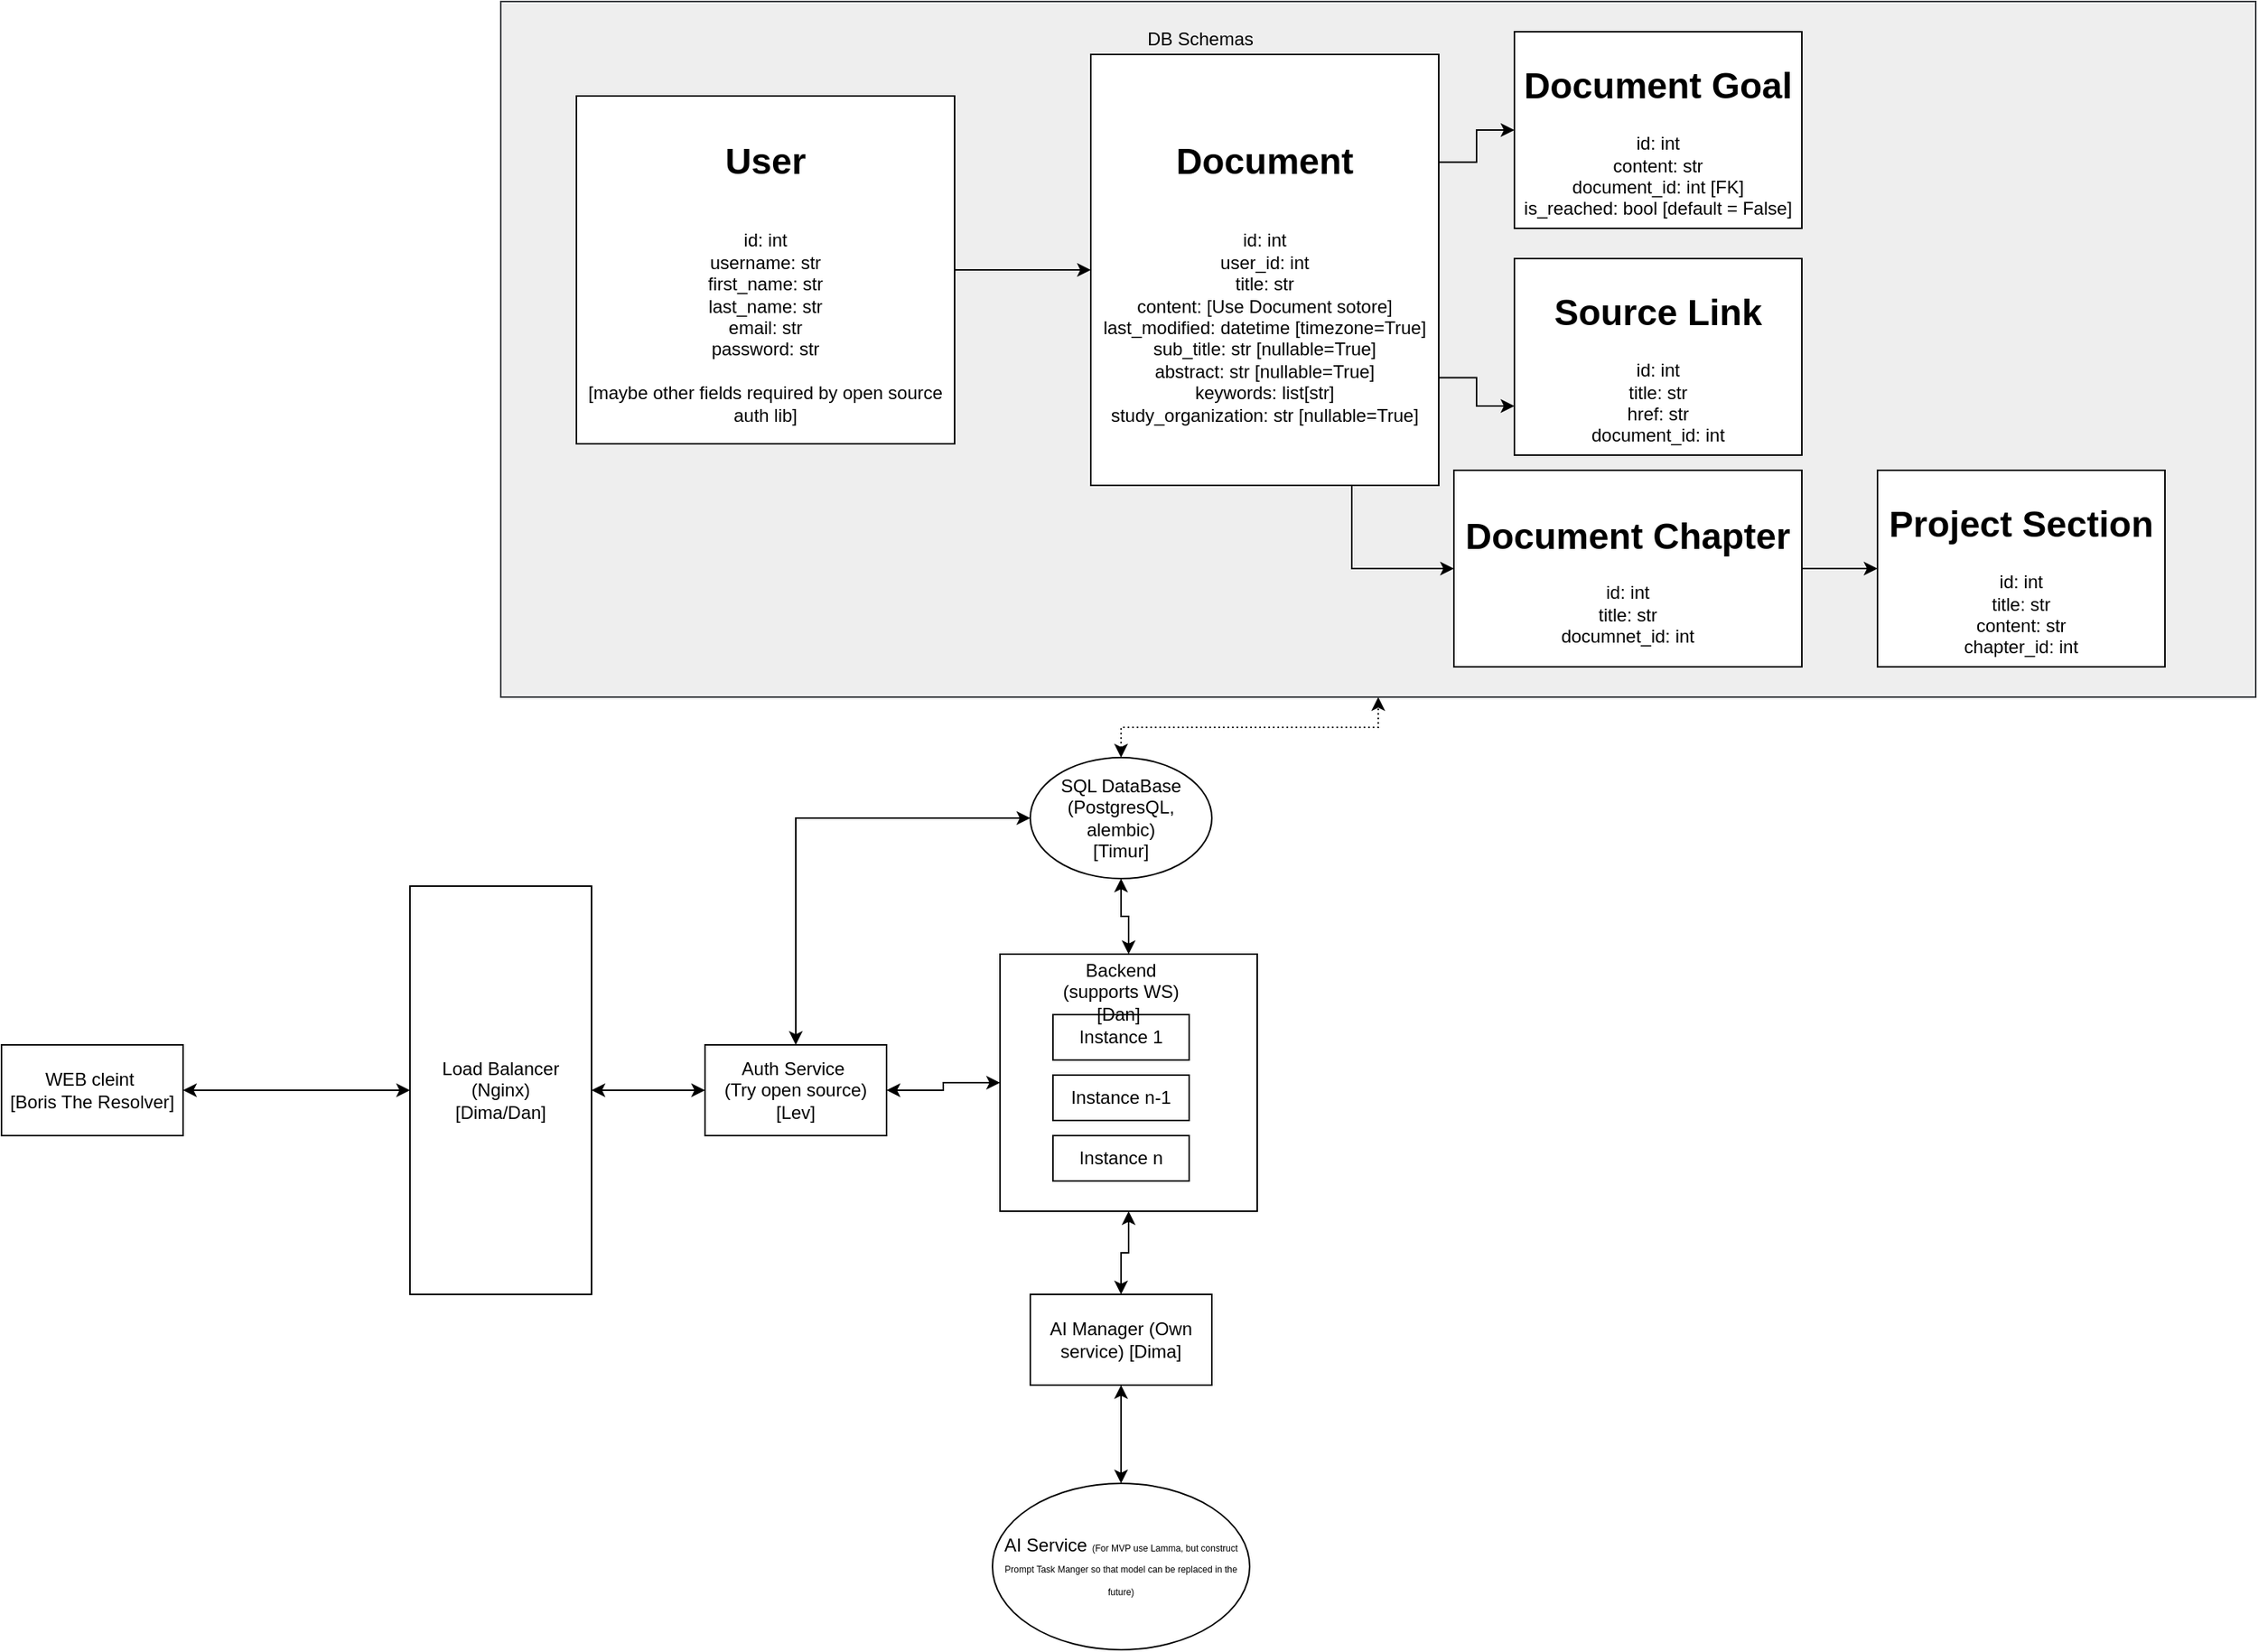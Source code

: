 <mxfile>
    <diagram name="Page-1" id="h3Ih8aylvkIDatr13672">
        <mxGraphModel dx="1370" dy="1506" grid="1" gridSize="10" guides="1" tooltips="1" connect="1" arrows="1" fold="1" page="1" pageScale="1" pageWidth="850" pageHeight="1100" math="0" shadow="0">
            <root>
                <mxCell id="0"/>
                <mxCell id="1" parent="0"/>
                <mxCell id="LrDILUt4F10vicsZ72wK-3" value="AI Service &lt;font style=&quot;font-size: 6px;&quot;&gt;(For MVP use Lamma, but construct Prompt Task Manger so that model can be replaced in the future)&lt;/font&gt;" style="ellipse;whiteSpace=wrap;html=1;" parent="1" vertex="1">
                    <mxGeometry x="555" y="620" width="170" height="110" as="geometry"/>
                </mxCell>
                <mxCell id="LrDILUt4F10vicsZ72wK-13" value="" style="edgeStyle=orthogonalEdgeStyle;rounded=0;orthogonalLoop=1;jettySize=auto;html=1;startArrow=classic;startFill=1;" parent="1" source="LrDILUt4F10vicsZ72wK-4" target="LrDILUt4F10vicsZ72wK-7" edge="1">
                    <mxGeometry relative="1" as="geometry"/>
                </mxCell>
                <mxCell id="LrDILUt4F10vicsZ72wK-4" value="" style="whiteSpace=wrap;html=1;aspect=fixed;" parent="1" vertex="1">
                    <mxGeometry x="560" y="270" width="170" height="170" as="geometry"/>
                </mxCell>
                <mxCell id="LrDILUt4F10vicsZ72wK-15" value="" style="edgeStyle=orthogonalEdgeStyle;rounded=0;orthogonalLoop=1;jettySize=auto;html=1;startArrow=classic;startFill=1;" parent="1" source="LrDILUt4F10vicsZ72wK-6" target="LrDILUt4F10vicsZ72wK-10" edge="1">
                    <mxGeometry relative="1" as="geometry"/>
                </mxCell>
                <mxCell id="LrDILUt4F10vicsZ72wK-6" value="Load Balancer (Nginx)&lt;div&gt;[Dima/Dan]&lt;/div&gt;" style="rounded=0;whiteSpace=wrap;html=1;" parent="1" vertex="1">
                    <mxGeometry x="170" y="225" width="120" height="270" as="geometry"/>
                </mxCell>
                <mxCell id="LrDILUt4F10vicsZ72wK-24" value="" style="edgeStyle=orthogonalEdgeStyle;rounded=0;orthogonalLoop=1;jettySize=auto;html=1;startArrow=classic;startFill=1;dashed=1;dashPattern=1 2;" parent="1" source="LrDILUt4F10vicsZ72wK-7" target="LrDILUt4F10vicsZ72wK-23" edge="1">
                    <mxGeometry relative="1" as="geometry"/>
                </mxCell>
                <mxCell id="LrDILUt4F10vicsZ72wK-7" value="SQL DataBase (PostgresQL, alembic)&lt;div&gt;[Timur]&lt;/div&gt;" style="ellipse;whiteSpace=wrap;html=1;" parent="1" vertex="1">
                    <mxGeometry x="580" y="140" width="120" height="80" as="geometry"/>
                </mxCell>
                <mxCell id="LrDILUt4F10vicsZ72wK-11" value="" style="edgeStyle=orthogonalEdgeStyle;rounded=0;orthogonalLoop=1;jettySize=auto;html=1;startArrow=classic;startFill=1;" parent="1" source="LrDILUt4F10vicsZ72wK-10" target="LrDILUt4F10vicsZ72wK-4" edge="1">
                    <mxGeometry relative="1" as="geometry"/>
                </mxCell>
                <mxCell id="LrDILUt4F10vicsZ72wK-26" style="edgeStyle=orthogonalEdgeStyle;rounded=0;orthogonalLoop=1;jettySize=auto;html=1;exitX=0.5;exitY=0;exitDx=0;exitDy=0;entryX=0;entryY=0.5;entryDx=0;entryDy=0;startArrow=classic;startFill=1;" parent="1" source="LrDILUt4F10vicsZ72wK-10" target="LrDILUt4F10vicsZ72wK-7" edge="1">
                    <mxGeometry relative="1" as="geometry"/>
                </mxCell>
                <mxCell id="LrDILUt4F10vicsZ72wK-10" value="Auth Service&amp;nbsp;&lt;div&gt;(Try open source)&lt;/div&gt;&lt;div&gt;[Lev]&lt;/div&gt;" style="rounded=0;whiteSpace=wrap;html=1;" parent="1" vertex="1">
                    <mxGeometry x="365" y="330" width="120" height="60" as="geometry"/>
                </mxCell>
                <mxCell id="LrDILUt4F10vicsZ72wK-17" style="edgeStyle=orthogonalEdgeStyle;rounded=0;orthogonalLoop=1;jettySize=auto;html=1;exitX=1;exitY=0.5;exitDx=0;exitDy=0;startArrow=classic;startFill=1;" parent="1" source="LrDILUt4F10vicsZ72wK-16" target="LrDILUt4F10vicsZ72wK-6" edge="1">
                    <mxGeometry relative="1" as="geometry"/>
                </mxCell>
                <mxCell id="LrDILUt4F10vicsZ72wK-16" value="WEB cleint&amp;nbsp;&lt;div&gt;[Boris The Resolver]&lt;/div&gt;" style="rounded=0;whiteSpace=wrap;html=1;" parent="1" vertex="1">
                    <mxGeometry x="-100" y="330" width="120" height="60" as="geometry"/>
                </mxCell>
                <mxCell id="LrDILUt4F10vicsZ72wK-21" value="" style="edgeStyle=orthogonalEdgeStyle;rounded=0;orthogonalLoop=1;jettySize=auto;html=1;startArrow=classic;startFill=1;" parent="1" source="LrDILUt4F10vicsZ72wK-19" target="LrDILUt4F10vicsZ72wK-4" edge="1">
                    <mxGeometry relative="1" as="geometry"/>
                </mxCell>
                <mxCell id="LrDILUt4F10vicsZ72wK-22" value="" style="edgeStyle=orthogonalEdgeStyle;rounded=0;orthogonalLoop=1;jettySize=auto;html=1;startArrow=classic;startFill=1;" parent="1" source="LrDILUt4F10vicsZ72wK-19" target="LrDILUt4F10vicsZ72wK-3" edge="1">
                    <mxGeometry relative="1" as="geometry"/>
                </mxCell>
                <mxCell id="LrDILUt4F10vicsZ72wK-19" value="AI Manager (Own service) [Dima]" style="rounded=0;whiteSpace=wrap;html=1;" parent="1" vertex="1">
                    <mxGeometry x="580" y="495" width="120" height="60" as="geometry"/>
                </mxCell>
                <mxCell id="LrDILUt4F10vicsZ72wK-23" value="" style="rounded=0;whiteSpace=wrap;html=1;fillColor=#eeeeee;strokeColor=#36393d;" parent="1" vertex="1">
                    <mxGeometry x="230" y="-360" width="1160" height="460" as="geometry"/>
                </mxCell>
                <mxCell id="LrDILUt4F10vicsZ72wK-35" value="" style="edgeStyle=orthogonalEdgeStyle;rounded=0;orthogonalLoop=1;jettySize=auto;html=1;" parent="1" source="LrDILUt4F10vicsZ72wK-25" target="LrDILUt4F10vicsZ72wK-23" edge="1">
                    <mxGeometry relative="1" as="geometry">
                        <mxPoint x="420" y="-210" as="targetPoint"/>
                        <Array as="points">
                            <mxPoint x="520" y="-220"/>
                            <mxPoint x="520" y="-220"/>
                        </Array>
                    </mxGeometry>
                </mxCell>
                <mxCell id="LrDILUt4F10vicsZ72wK-25" value="&lt;h1&gt;User&lt;/h1&gt;&lt;div&gt;&lt;br&gt;&lt;/div&gt;&lt;div&gt;id: int&lt;/div&gt;&lt;div&gt;username: str&lt;/div&gt;&lt;div&gt;first_name: str&lt;/div&gt;&lt;div&gt;last_name: str&lt;/div&gt;&lt;div&gt;email: str&lt;/div&gt;&lt;div&gt;password: str&lt;/div&gt;&lt;div&gt;&lt;br&gt;&lt;/div&gt;&lt;div&gt;[maybe other fields required by open source auth lib]&lt;/div&gt;" style="rounded=0;whiteSpace=wrap;html=1;" parent="1" vertex="1">
                    <mxGeometry x="280" y="-297.5" width="250" height="230" as="geometry"/>
                </mxCell>
                <mxCell id="LrDILUt4F10vicsZ72wK-27" value="DB Schemas" style="text;html=1;align=center;verticalAlign=middle;whiteSpace=wrap;rounded=0;" parent="1" vertex="1">
                    <mxGeometry x="645" y="-350" width="95" height="30" as="geometry"/>
                </mxCell>
                <mxCell id="LrDILUt4F10vicsZ72wK-41" value="one-to-one" style="edgeStyle=orthogonalEdgeStyle;rounded=0;orthogonalLoop=1;jettySize=auto;html=1;" parent="1" target="LrDILUt4F10vicsZ72wK-40" edge="1">
                    <mxGeometry relative="1" as="geometry">
                        <mxPoint x="721.267" y="-180" as="sourcePoint"/>
                    </mxGeometry>
                </mxCell>
                <mxCell id="LrDILUt4F10vicsZ72wK-36" value="&lt;h1&gt;Document Goal&lt;/h1&gt;&lt;div&gt;id: int&lt;/div&gt;&lt;div&gt;content: str&lt;/div&gt;&lt;div&gt;document_id: int [FK]&lt;/div&gt;&lt;div&gt;is_reached: bool [default = False]&lt;/div&gt;" style="rounded=0;whiteSpace=wrap;html=1;" parent="1" vertex="1">
                    <mxGeometry x="900" y="-340" width="190" height="130" as="geometry"/>
                </mxCell>
                <mxCell id="LmC5ohLQgO_inmb-eVYK-5" style="edgeStyle=orthogonalEdgeStyle;rounded=0;orthogonalLoop=1;jettySize=auto;html=1;exitX=0.75;exitY=1;exitDx=0;exitDy=0;" edge="1" parent="1" source="LrDILUt4F10vicsZ72wK-40" target="OmslUc-zT03USrgJnTiK-8">
                    <mxGeometry relative="1" as="geometry"/>
                </mxCell>
                <mxCell id="LmC5ohLQgO_inmb-eVYK-6" style="edgeStyle=orthogonalEdgeStyle;rounded=0;orthogonalLoop=1;jettySize=auto;html=1;exitX=1;exitY=0.75;exitDx=0;exitDy=0;entryX=0;entryY=0.75;entryDx=0;entryDy=0;" edge="1" parent="1" source="LrDILUt4F10vicsZ72wK-40" target="OmslUc-zT03USrgJnTiK-5">
                    <mxGeometry relative="1" as="geometry"/>
                </mxCell>
                <mxCell id="LmC5ohLQgO_inmb-eVYK-7" style="edgeStyle=orthogonalEdgeStyle;rounded=0;orthogonalLoop=1;jettySize=auto;html=1;exitX=1;exitY=0.25;exitDx=0;exitDy=0;entryX=0;entryY=0.5;entryDx=0;entryDy=0;" edge="1" parent="1" source="LrDILUt4F10vicsZ72wK-40" target="LrDILUt4F10vicsZ72wK-36">
                    <mxGeometry relative="1" as="geometry"/>
                </mxCell>
                <mxCell id="LrDILUt4F10vicsZ72wK-40" value="&lt;h1&gt;Document&lt;/h1&gt;&lt;div&gt;&lt;br&gt;&lt;/div&gt;&lt;div&gt;id: int&lt;/div&gt;&lt;div&gt;user_id: int&lt;/div&gt;&lt;div&gt;title: str&lt;/div&gt;&lt;div&gt;content: [Use Document sotore]&lt;/div&gt;&lt;div&gt;last_modified: datetime [timezone=True]&lt;/div&gt;&lt;div&gt;&lt;div&gt;sub_title: str [nullable=True]&lt;/div&gt;&lt;div&gt;abstract: str&amp;nbsp;&lt;span style=&quot;background-color: transparent; color: light-dark(rgb(0, 0, 0), rgb(255, 255, 255));&quot;&gt;[nullable=True]&lt;/span&gt;&lt;/div&gt;&lt;div&gt;&lt;span style=&quot;background-color: transparent; color: light-dark(rgb(0, 0, 0), rgb(255, 255, 255));&quot;&gt;keywords: list[str]&lt;/span&gt;&lt;/div&gt;&lt;div&gt;study_organization: str&amp;nbsp;&lt;span style=&quot;background-color: transparent; color: light-dark(rgb(0, 0, 0), rgb(255, 255, 255));&quot;&gt;[nullable=True]&lt;/span&gt;&lt;/div&gt;&lt;/div&gt;" style="whiteSpace=wrap;html=1;rounded=0;" parent="1" vertex="1">
                    <mxGeometry x="620" y="-325" width="230" height="285" as="geometry"/>
                </mxCell>
                <mxCell id="OmslUc-zT03USrgJnTiK-1" value="Instance 1" style="rounded=0;whiteSpace=wrap;html=1;" parent="1" vertex="1">
                    <mxGeometry x="595" y="310" width="90" height="30" as="geometry"/>
                </mxCell>
                <mxCell id="OmslUc-zT03USrgJnTiK-2" value="Backend (supports WS)&lt;div&gt;[Dan]&amp;nbsp;&lt;/div&gt;" style="text;html=1;align=center;verticalAlign=middle;whiteSpace=wrap;rounded=0;" parent="1" vertex="1">
                    <mxGeometry x="595" y="280" width="90" height="30" as="geometry"/>
                </mxCell>
                <mxCell id="OmslUc-zT03USrgJnTiK-3" value="Instance n-1" style="rounded=0;whiteSpace=wrap;html=1;" parent="1" vertex="1">
                    <mxGeometry x="595" y="350" width="90" height="30" as="geometry"/>
                </mxCell>
                <mxCell id="OmslUc-zT03USrgJnTiK-4" value="Instance n" style="rounded=0;whiteSpace=wrap;html=1;" parent="1" vertex="1">
                    <mxGeometry x="595" y="390" width="90" height="30" as="geometry"/>
                </mxCell>
                <mxCell id="OmslUc-zT03USrgJnTiK-5" value="&lt;h1&gt;Source Link&lt;/h1&gt;&lt;div&gt;id: int&lt;/div&gt;&lt;div&gt;title: str&lt;/div&gt;&lt;div&gt;href: str&lt;/div&gt;&lt;div&gt;document_id: int&lt;/div&gt;" style="rounded=0;whiteSpace=wrap;html=1;" parent="1" vertex="1">
                    <mxGeometry x="900" y="-190" width="190" height="130" as="geometry"/>
                </mxCell>
                <mxCell id="OmslUc-zT03USrgJnTiK-10" value="" style="edgeStyle=orthogonalEdgeStyle;rounded=0;orthogonalLoop=1;jettySize=auto;html=1;" parent="1" source="OmslUc-zT03USrgJnTiK-8" target="OmslUc-zT03USrgJnTiK-9" edge="1">
                    <mxGeometry relative="1" as="geometry"/>
                </mxCell>
                <mxCell id="OmslUc-zT03USrgJnTiK-8" value="&lt;h1&gt;&lt;span style=&quot;background-color: transparent;&quot;&gt;Document&lt;/span&gt;&amp;nbsp;Chapter&lt;/h1&gt;&lt;div&gt;id: int&lt;/div&gt;&lt;div&gt;title: str&lt;/div&gt;&lt;div&gt;documnet_id: int&lt;/div&gt;" style="rounded=0;whiteSpace=wrap;html=1;" parent="1" vertex="1">
                    <mxGeometry x="860" y="-50" width="230" height="130" as="geometry"/>
                </mxCell>
                <mxCell id="OmslUc-zT03USrgJnTiK-9" value="&lt;h1&gt;Project Section&lt;/h1&gt;&lt;div&gt;id: int&lt;/div&gt;&lt;div&gt;title: str&lt;/div&gt;&lt;div&gt;content: str&lt;/div&gt;&lt;div&gt;chapter_id: int&lt;/div&gt;" style="rounded=0;whiteSpace=wrap;html=1;" parent="1" vertex="1">
                    <mxGeometry x="1140" y="-50" width="190" height="130" as="geometry"/>
                </mxCell>
                <mxCell id="2" value="" style="endArrow=classic;html=1;entryX=0;entryY=0.5;entryDx=0;entryDy=0;exitX=1;exitY=0.5;exitDx=0;exitDy=0;" edge="1" parent="1" source="LrDILUt4F10vicsZ72wK-25" target="LrDILUt4F10vicsZ72wK-40">
                    <mxGeometry width="50" height="50" relative="1" as="geometry">
                        <mxPoint x="500" y="-130" as="sourcePoint"/>
                        <mxPoint x="550" y="-180" as="targetPoint"/>
                    </mxGeometry>
                </mxCell>
            </root>
        </mxGraphModel>
    </diagram>
</mxfile>

